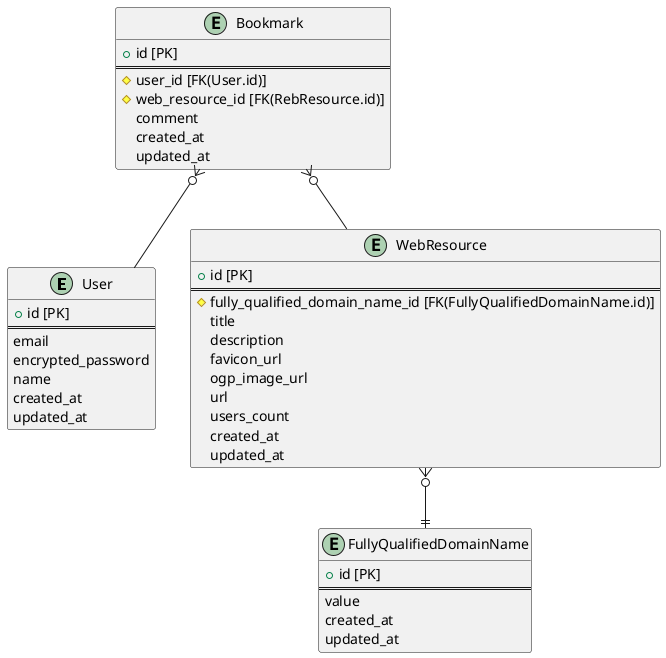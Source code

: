 @startuml erdiagram
entity "User" {
    + id [PK]
    ==
    email
    encrypted_password
    name
    created_at
    updated_at
}

entity "Bookmark" {
    + id [PK]
    ==
    # user_id [FK(User.id)]
    # web_resource_id [FK(RebResource.id)]
    comment
    created_at
    updated_at
}

entity "WebResource" {
    + id [PK]
    ==
    # fully_qualified_domain_name_id [FK(FullyQualifiedDomainName.id)]
    title
    description
    favicon_url
    ogp_image_url
    url
    users_count
    created_at
    updated_at
}

entity "FullyQualifiedDomainName" {
    + id [PK]
    ==
    value
    created_at
    updated_at
}

WebResource }o--|| FullyQualifiedDomainName
Bookmark }o-- WebResource
Bookmark }o-- User
@enduml